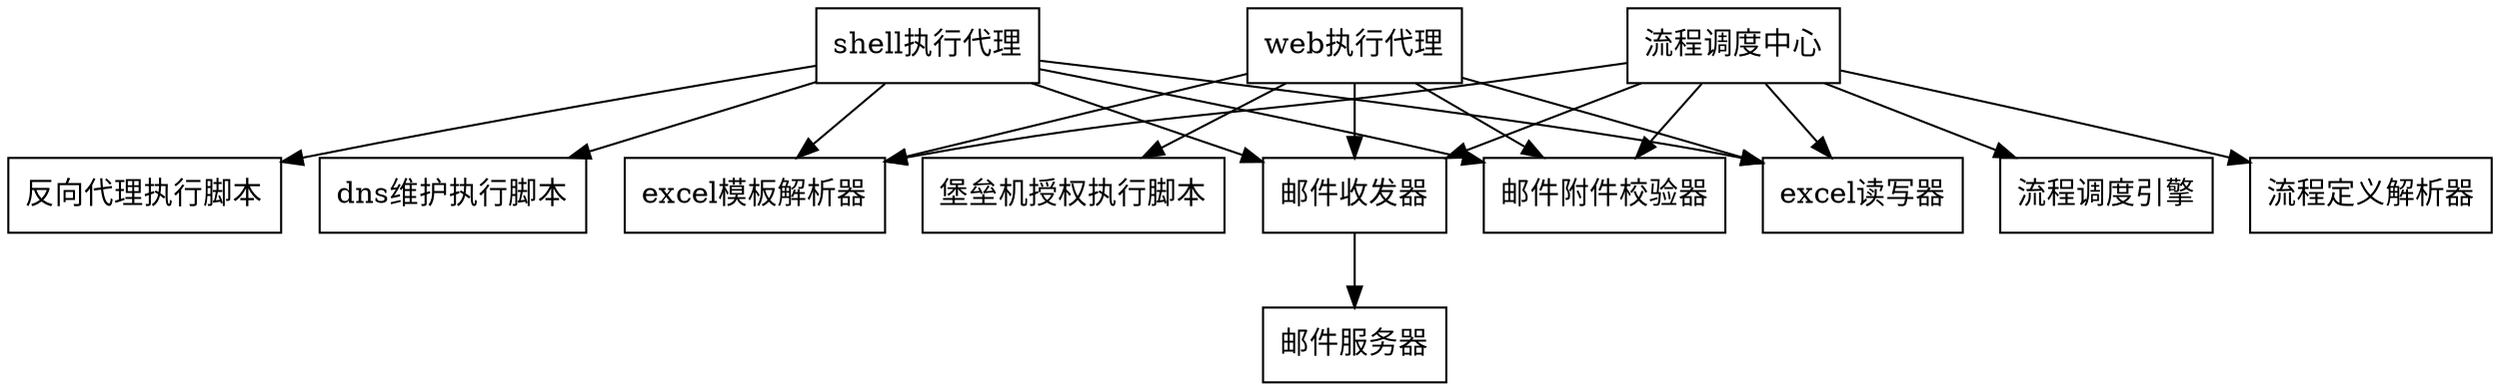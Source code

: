 digraph  modules_loginc_struct {
  node[shape=box];
  流程调度中心 -> { 邮件收发器,邮件附件校验器,流程定义解析器,流程调度引擎,excel读写器,excel模板解析器 }

  shell执行代理 -> { 邮件收发器,邮件附件校验器,excel读写器,excel模板解析器,反向代理执行脚本,dns维护执行脚本}
  web执行代理 ->  { 邮件收发器,邮件附件校验器,excel读写器,excel模板解析器,堡垒机授权执行脚本}


  邮件收发器 -> 邮件服务器   




}
